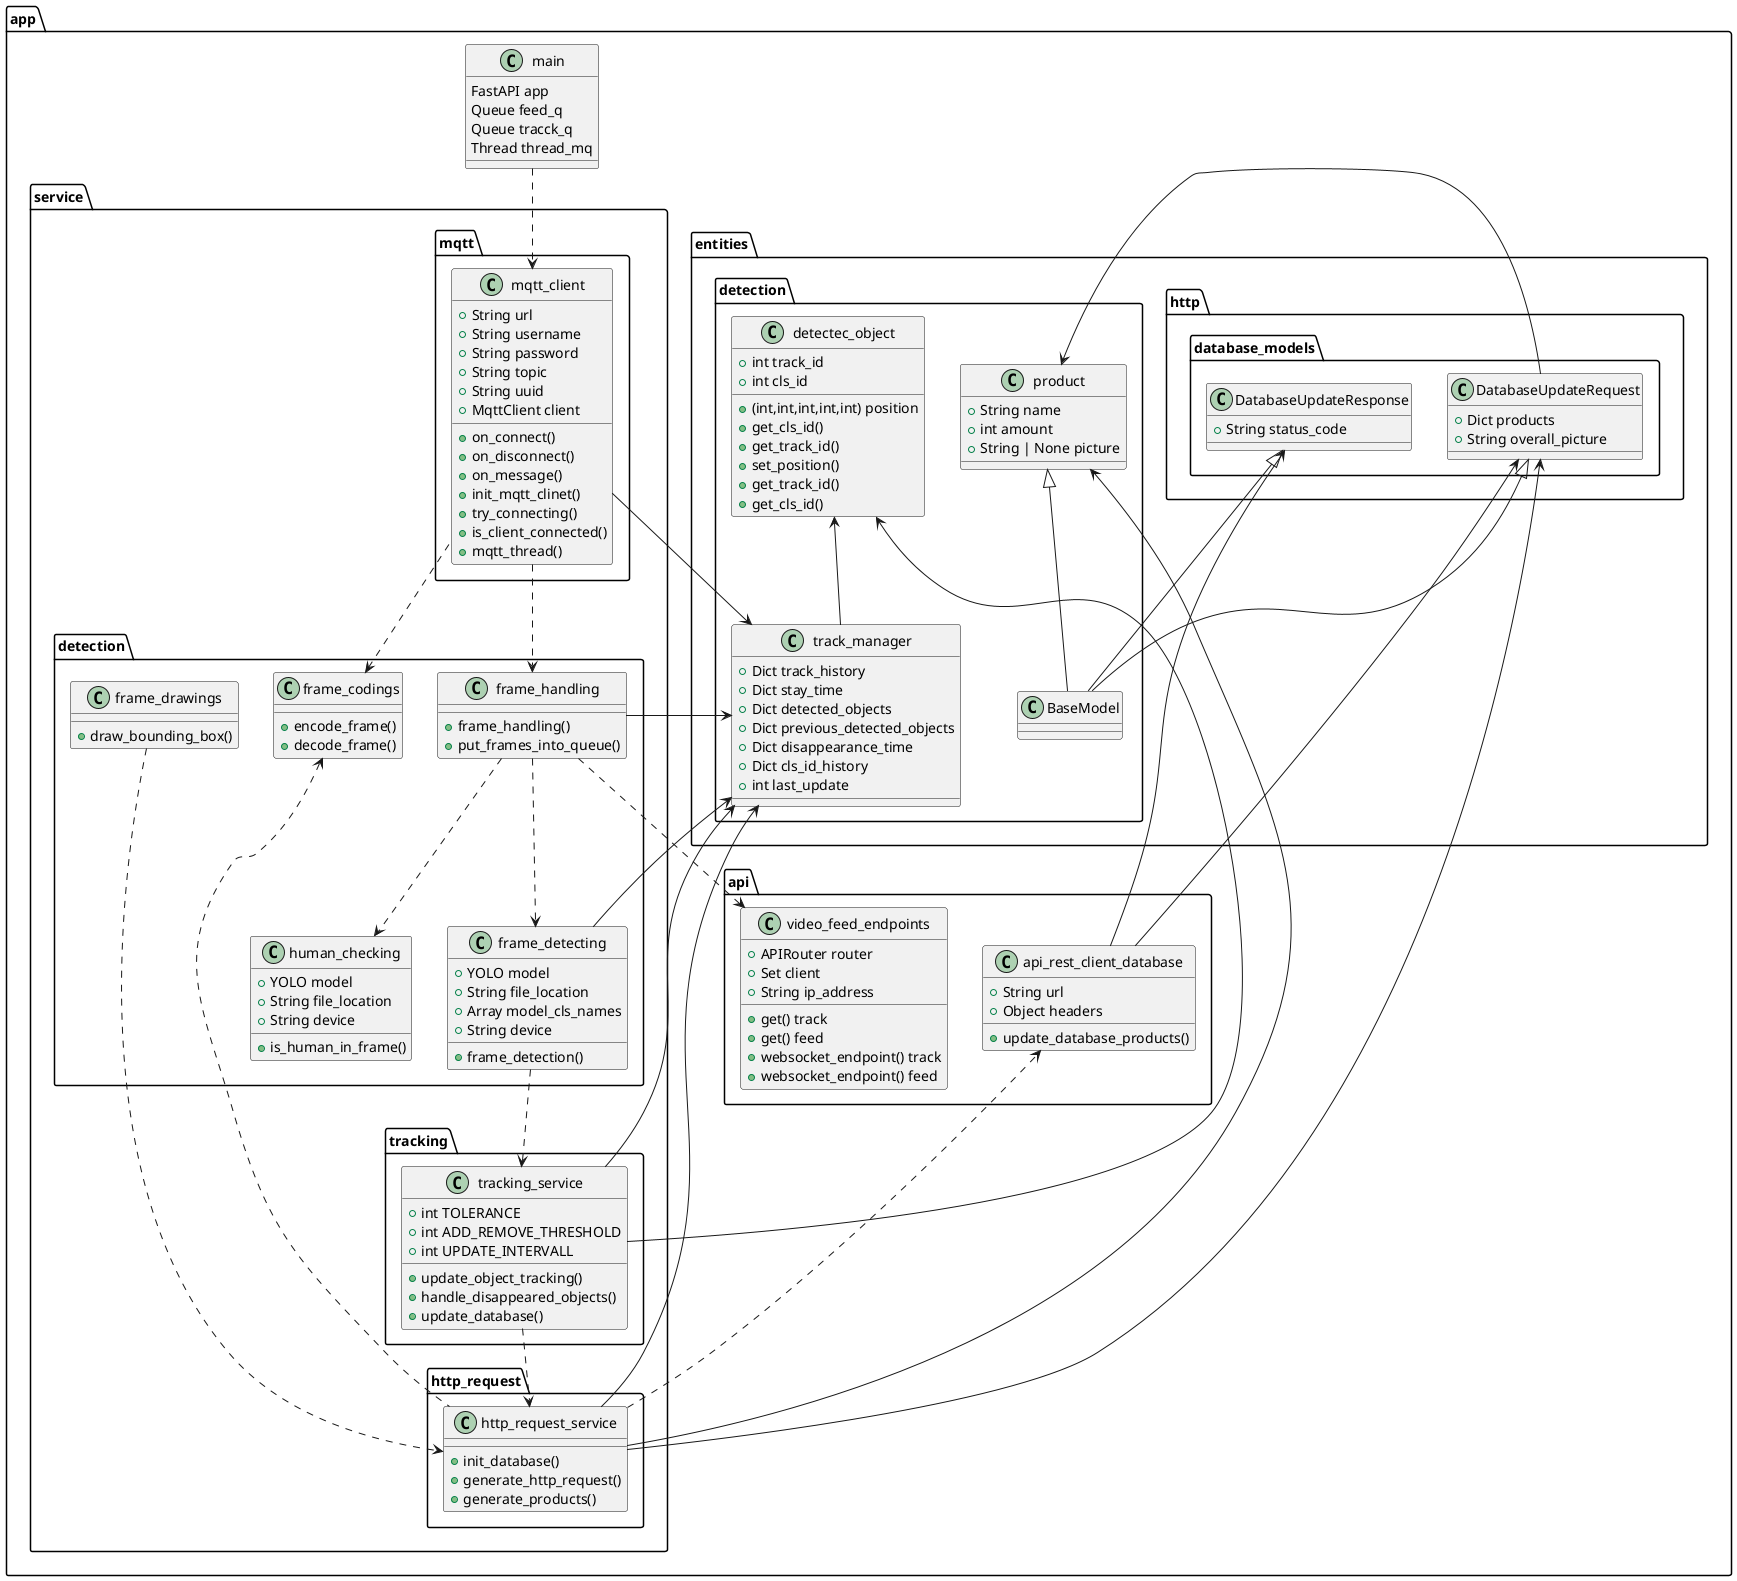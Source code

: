 @startuml

package app {
class main{
  FastAPI app
  Queue feed_q
  Queue tracck_q
  Thread thread_mq
  }
}

package app.service.mqtt{
class mqtt_client{
  + String url
  + String username
  + String password
  + String topic
  + String uuid
  + MqttClient client

  + on_connect()
  + on_disconnect()
  + on_message()
  + init_mqtt_clinet()
  + try_connecting()
  + is_client_connected()
  + mqtt_thread()
  }
  main ..> mqtt_client
}

package app.service.detection{

  class frame_handling{
  + frame_handling()
  + put_frames_into_queue()
  }

  class frame_drawings{
  + draw_bounding_box()
  }

  class frame_codings{
  + encode_frame()
  + decode_frame()
  }

  frame_codings<..app.service.http_request.http_request_service
  frame_codings<.. app.service.mqtt.mqtt_client


  class frame_detecting{
  + YOLO model
  + String file_location
  + Array model_cls_names
  + String device
  + frame_detection()
  }

    class human_checking{
  + YOLO model
  + String file_location
  + String device
  + is_human_in_frame()
  }

  mqtt_client..>frame_handling
  frame_handling..>frame_detecting
  frame_handling..>human_checking
  frame_handling..>app.api.video_feed_endpoints
  frame_detecting..>app.service.tracking.tracking_service
  frame_drawings..>app.service.http_request.http_request_service
}
package app.service.http_request{

  class http_request_service{
  + init_database()
  + generate_http_request()
  + generate_products()
  }
  http_request_service..>app.api.api_rest_client_database
}

package app.service.tracking{
  class tracking_service{
  + int TOLERANCE
  + int ADD_REMOVE_THRESHOLD
  + int UPDATE_INTERVALL
  + update_object_tracking()
  + handle_disappeared_objects()
  + update_database()
  }
  tracking_service..>app.service.http_request.http_request_service
}

package app.entities.detection{

  class detectec_object{
  + int track_id
  + int cls_id
  + (int,int,int,int,int) position
  + get_cls_id()
  + get_track_id()
  + set_position()
  + get_track_id()
  + get_cls_id()
  }

  detectec_object<--track_manager
  detectec_object<--app.service.tracking.tracking_service

  class product{
  + String name
  + int amount
  + String | None picture
  }

  product <|-- BaseModel
  product<--app.entities.http.database_models.DatabaseUpdateRequest
  product<--app.service.http_request.http_request_service

  class track_manager{
  + Dict track_history
  + Dict stay_time
  + Dict detected_objects
  + Dict previous_detected_objects
  + Dict disappearance_time
  + Dict cls_id_history
  + int last_update
  }

  track_manager<--app.service.detection.frame_detecting
  track_manager<-- app.service.detection.frame_handling
  track_manager<-- app.service.http_request.http_request_service
  track_manager<-- app.service.mqtt.mqtt_client
  track_manager<-- app.service.tracking.tracking_service

}
package app.entities.http{
  class database_models.DatabaseUpdateRequest{
    + Dict products
    + String overall_picture
  }

  DatabaseUpdateRequest <|-- BaseModel
  DatabaseUpdateRequest <-- app.service.http_request.http_request_service

  class database_models.DatabaseUpdateResponse{
    + String status_code
  }
  DatabaseUpdateResponse <|-- BaseModel

}

package app.api{
  class video_feed_endpoints{
  + APIRouter router
  + Set client
  + String ip_address
  + get() track
  + get() feed
  + websocket_endpoint() track
  + websocket_endpoint() feed
  }
  class api_rest_client_database{
  + String url
  + Object headers
  + update_database_products()
  }
  api_rest_client_database --> app.entities.http.database_models.DatabaseUpdateResponse
  api_rest_client_database --> app.entities.http.database_models.DatabaseUpdateRequest
}

@enduml
